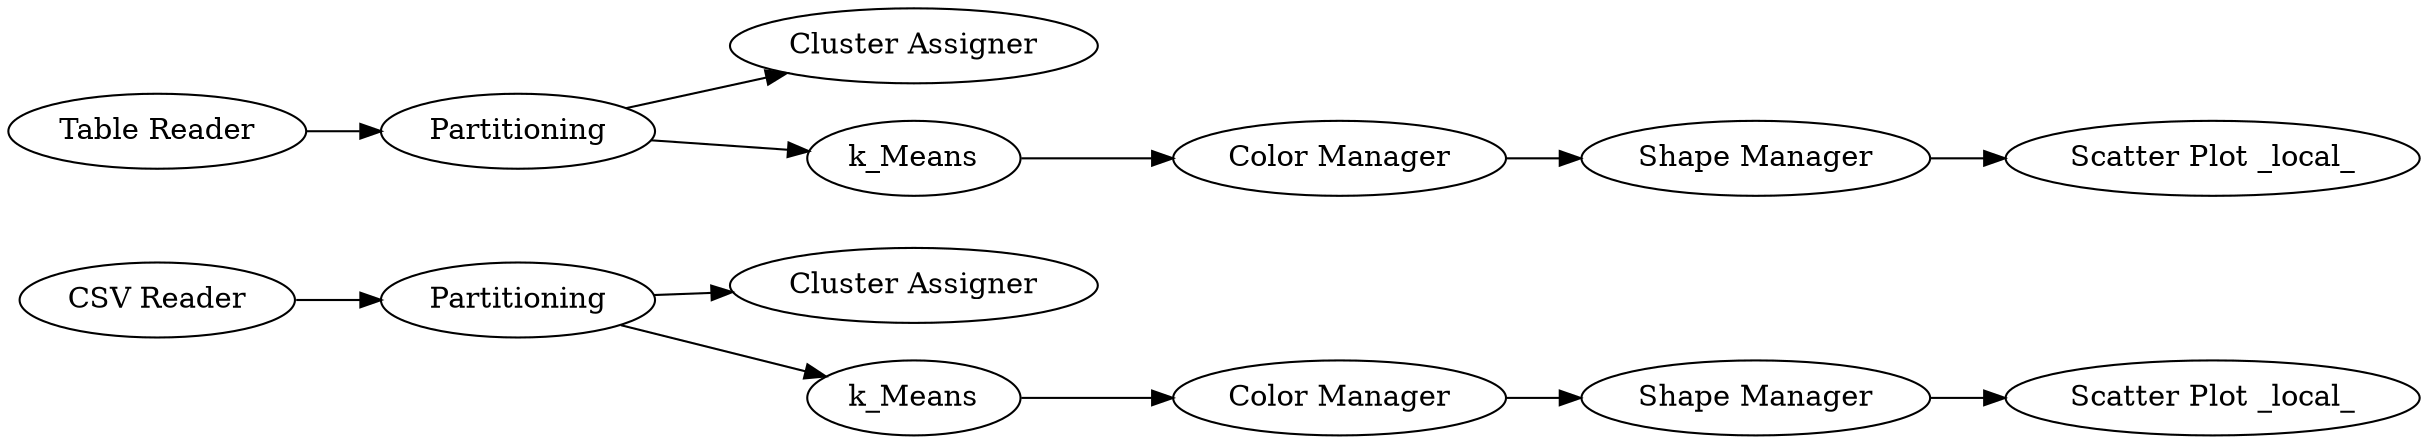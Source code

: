 digraph {
	1 [label="CSV Reader"]
	2 [label="Table Reader"]
	3 [label=Partitioning]
	4 [label=Partitioning]
	5 [label="Cluster Assigner"]
	6 [label=k_Means]
	7 [label="Color Manager"]
	8 [label="Shape Manager"]
	9 [label="Scatter Plot _local_"]
	10 [label="Cluster Assigner"]
	11 [label="Color Manager"]
	12 [label="Shape Manager"]
	13 [label="Scatter Plot _local_"]
	14 [label=k_Means]
	1 -> 3
	2 -> 4
	3 -> 5
	3 -> 6
	4 -> 14
	4 -> 10
	6 -> 7
	7 -> 8
	8 -> 9
	11 -> 12
	12 -> 13
	14 -> 11
	rankdir=LR
}
